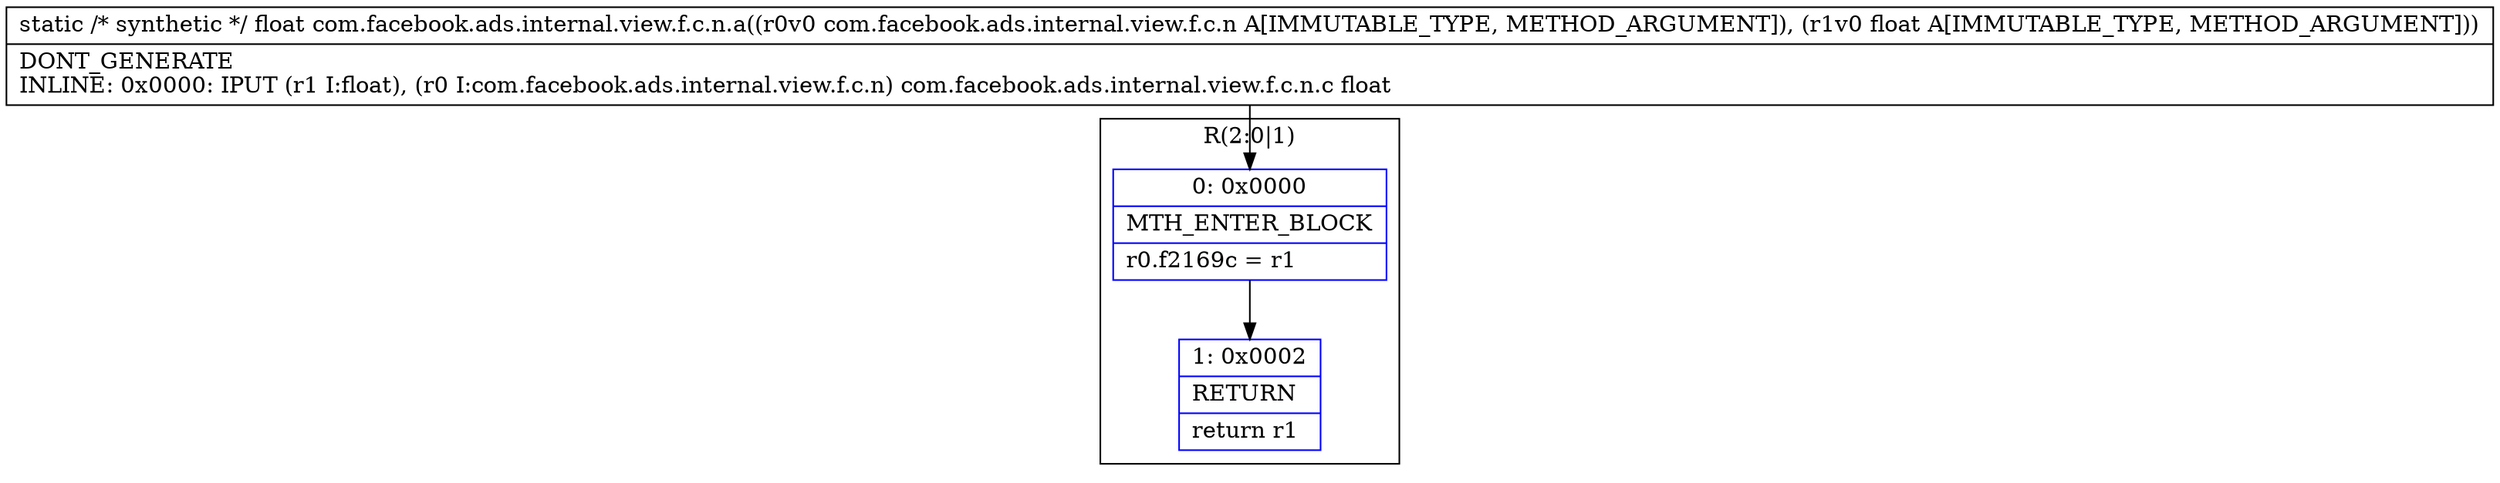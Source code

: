 digraph "CFG forcom.facebook.ads.internal.view.f.c.n.a(Lcom\/facebook\/ads\/internal\/view\/f\/c\/n;F)F" {
subgraph cluster_Region_483844404 {
label = "R(2:0|1)";
node [shape=record,color=blue];
Node_0 [shape=record,label="{0\:\ 0x0000|MTH_ENTER_BLOCK\l|r0.f2169c = r1\l}"];
Node_1 [shape=record,label="{1\:\ 0x0002|RETURN\l|return r1\l}"];
}
MethodNode[shape=record,label="{static \/* synthetic *\/ float com.facebook.ads.internal.view.f.c.n.a((r0v0 com.facebook.ads.internal.view.f.c.n A[IMMUTABLE_TYPE, METHOD_ARGUMENT]), (r1v0 float A[IMMUTABLE_TYPE, METHOD_ARGUMENT]))  | DONT_GENERATE\lINLINE: 0x0000: IPUT  (r1 I:float), (r0 I:com.facebook.ads.internal.view.f.c.n) com.facebook.ads.internal.view.f.c.n.c float\l}"];
MethodNode -> Node_0;
Node_0 -> Node_1;
}

